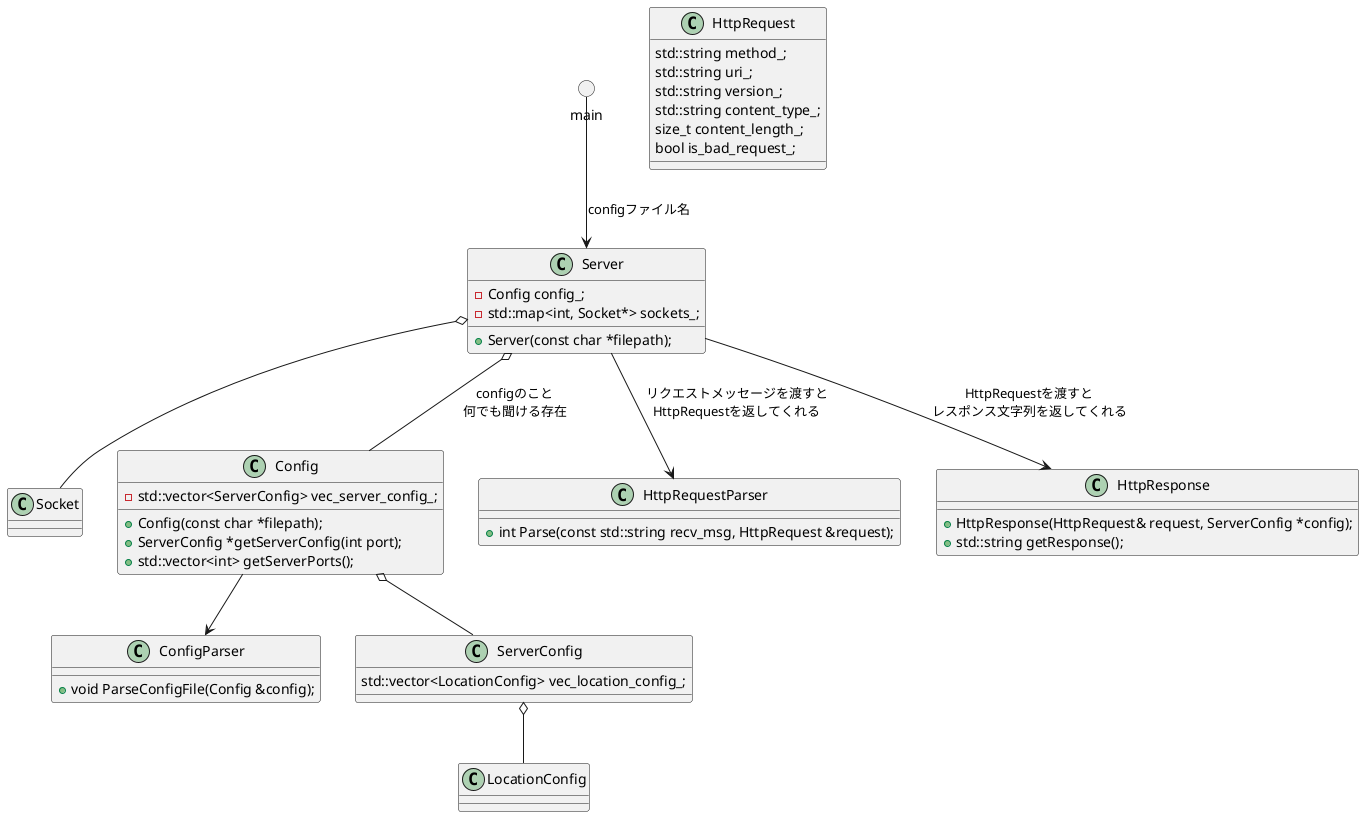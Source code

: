 @startuml

circle          main

class Server
{
	- Config config_;
	- std::map<int, Socket*> sockets_;
	+ Server(const char *filepath);
}
class Socket
{

}
class ConfigParser
{
	+ void ParseConfigFile(Config &config);
}
class Config
{
	- std::vector<ServerConfig> vec_server_config_;
	+ Config(const char *filepath);
	+ ServerConfig *getServerConfig(int port);
	+ std::vector<int> getServerPorts();

}
class ServerConfig
{
	std::vector<LocationConfig> vec_location_config_;
}
class LocationConfig
{

}
class	HttpRequest
{
	std::string method_;
	std::string uri_;
	std::string version_;
	std::string content_type_;
	size_t content_length_;
	bool is_bad_request_;
}
class	HttpRequestParser
{
	+ int Parse(const std::string recv_msg, HttpRequest &request);
}

class	HttpResponse
{
	+ HttpResponse(HttpRequest& request, ServerConfig *config);
	+ std::string getResponse();
}


main --> Server : configファイル名
Server o-- Config : configのこと\n何でも聞ける存在
Server o-- Socket
Server --> HttpRequestParser : リクエストメッセージを渡すと\nHttpRequestを返してくれる
Config o-- ServerConfig
Config --> ConfigParser
ServerConfig o-- LocationConfig
Server --> HttpResponse : HttpRequestを渡すと\nレスポンス文字列を返してくれる


@enduml
